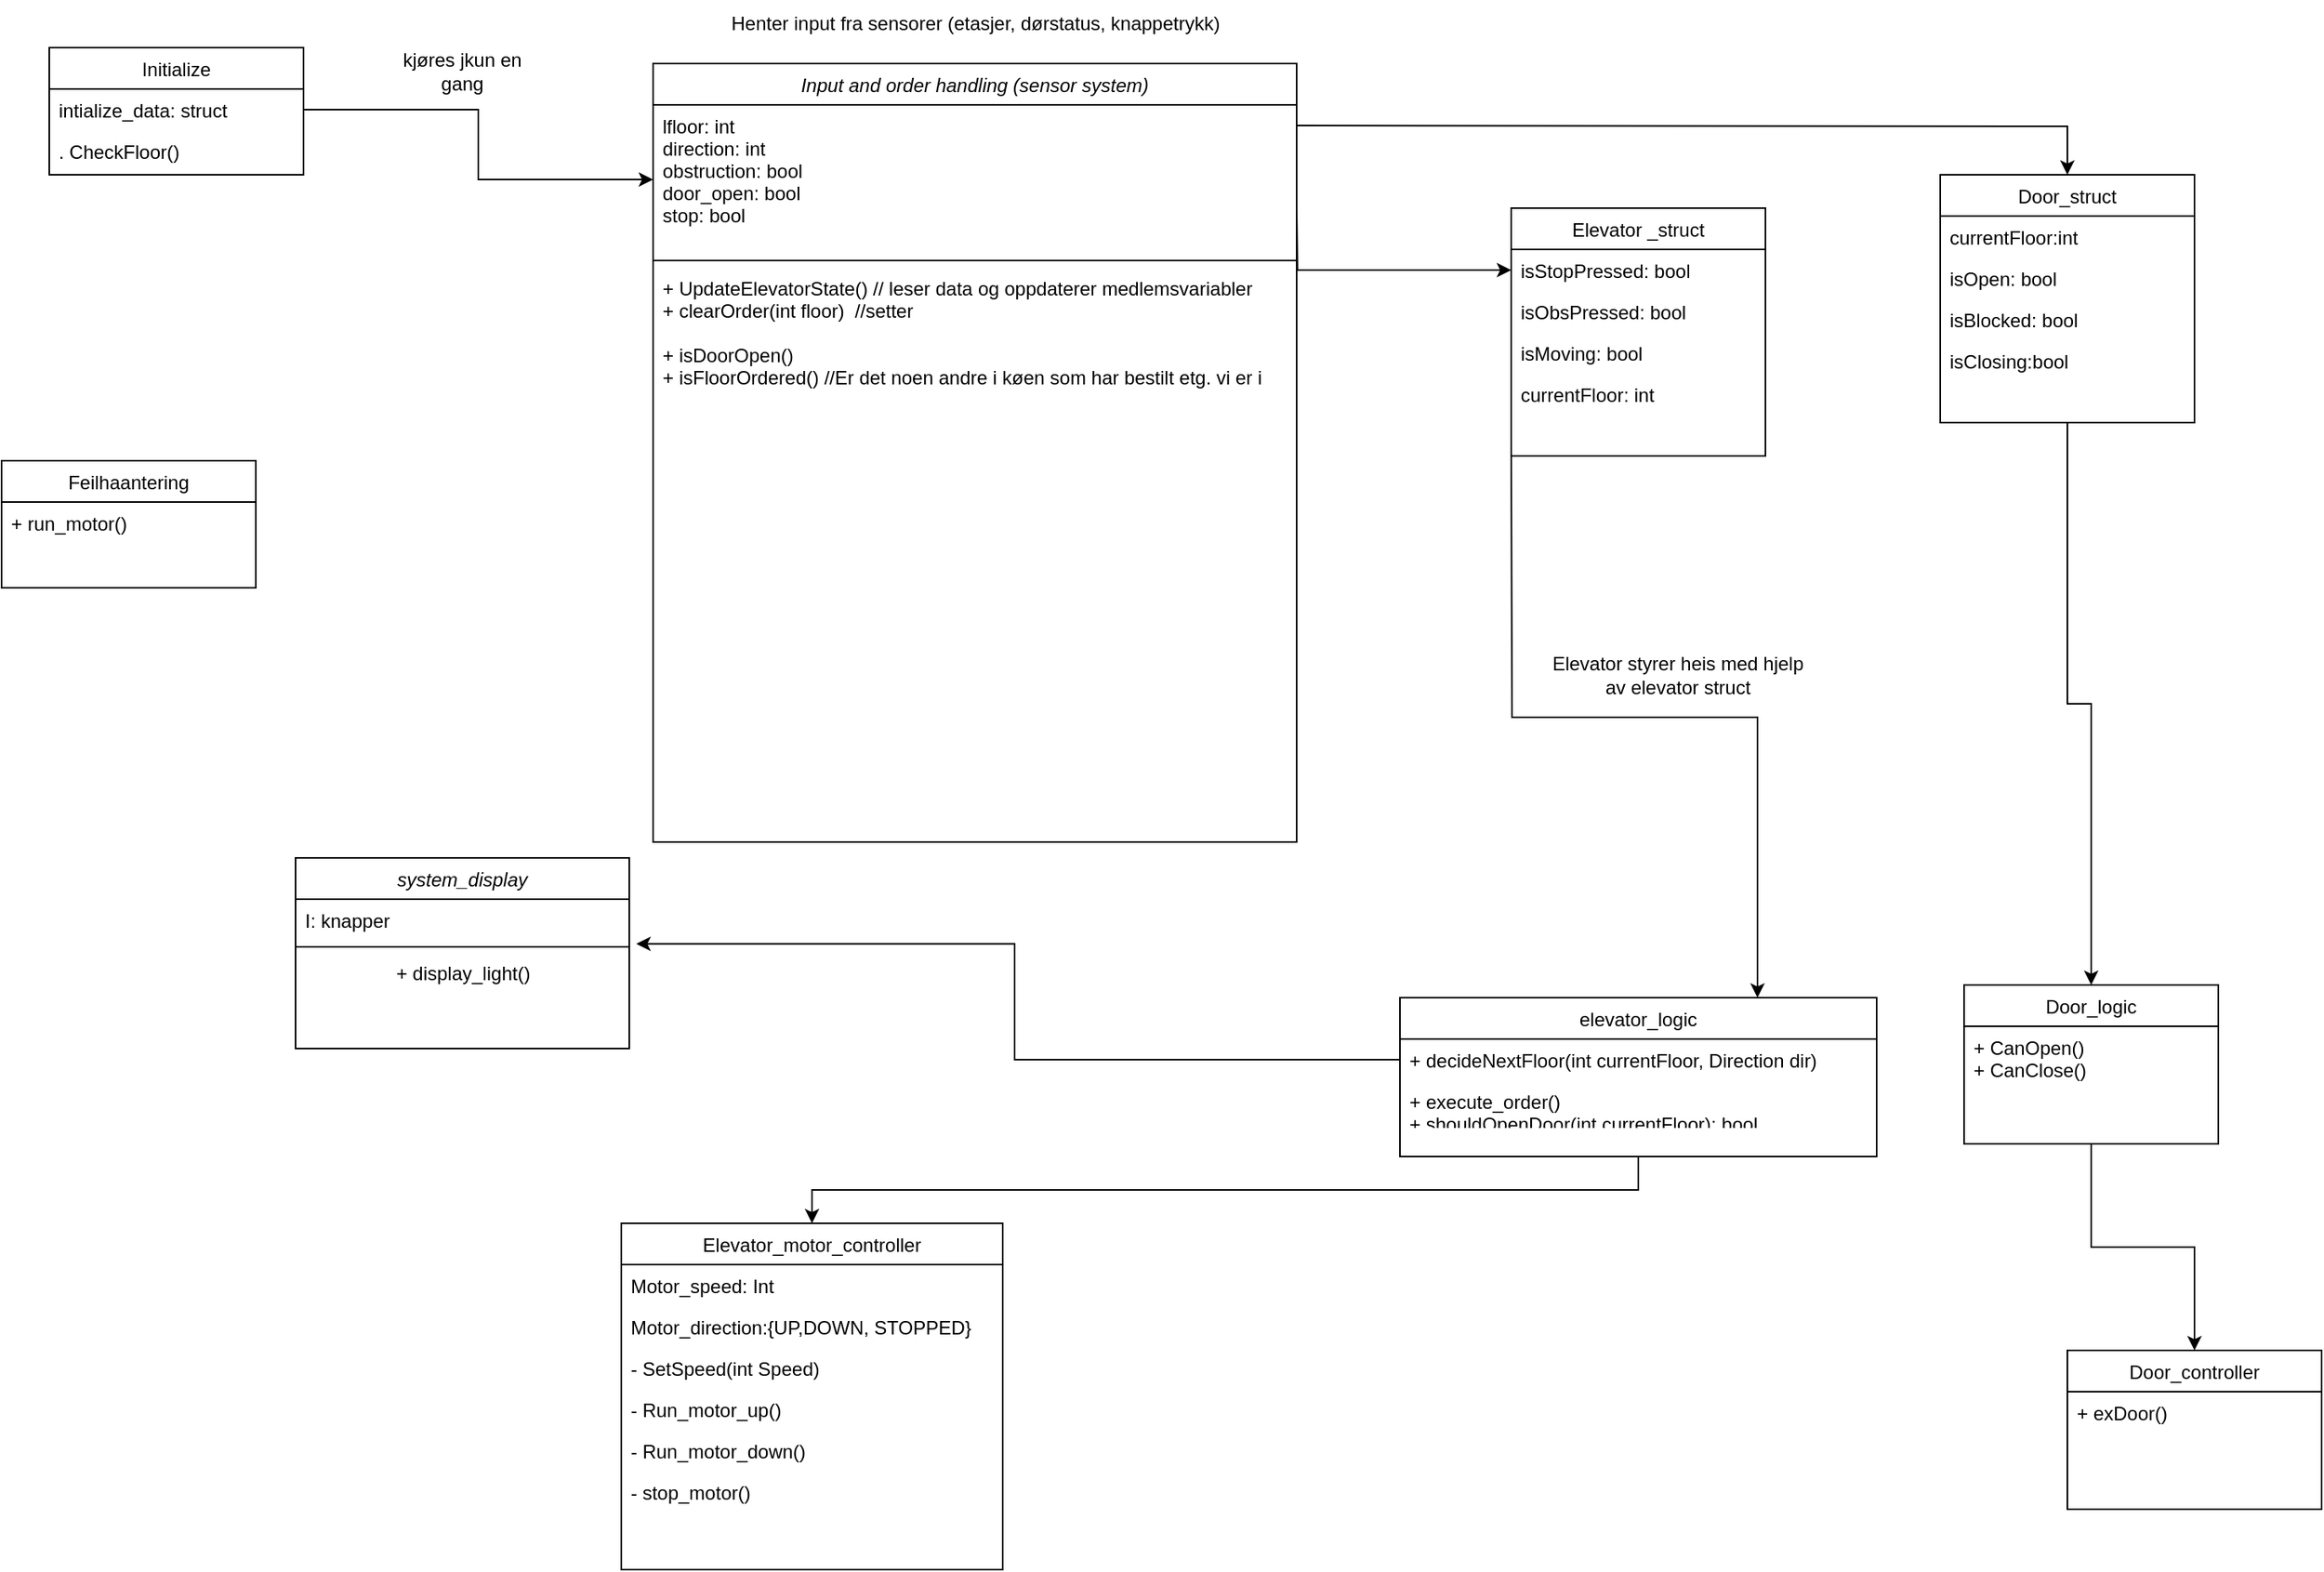 <mxfile version="26.0.15">
  <diagram id="C5RBs43oDa-KdzZeNtuy" name="Page-1">
    <mxGraphModel dx="1917" dy="2463" grid="1" gridSize="10" guides="1" tooltips="1" connect="1" arrows="1" fold="1" page="1" pageScale="1" pageWidth="1169" pageHeight="1654" math="0" shadow="0">
      <root>
        <mxCell id="WIyWlLk6GJQsqaUBKTNV-0" />
        <mxCell id="WIyWlLk6GJQsqaUBKTNV-1" parent="WIyWlLk6GJQsqaUBKTNV-0" />
        <mxCell id="zkfFHV4jXpPFQw0GAbJ--0" value="Input and order handling (sensor system)" style="swimlane;fontStyle=2;align=center;verticalAlign=top;childLayout=stackLayout;horizontal=1;startSize=26;horizontalStack=0;resizeParent=1;resizeLast=0;collapsible=1;marginBottom=0;rounded=0;shadow=0;strokeWidth=1;" parent="WIyWlLk6GJQsqaUBKTNV-1" vertex="1">
          <mxGeometry x="1100" y="30" width="405" height="490" as="geometry">
            <mxRectangle x="230" y="140" width="160" height="26" as="alternateBounds" />
          </mxGeometry>
        </mxCell>
        <mxCell id="JHd0LL-fYqbXASY_5F64-13" value="lfloor: int&#xa;direction: int &#xa;obstruction: bool &#xa;door_open: bool &#xa;stop: bool " style="text;align=left;verticalAlign=top;spacingLeft=4;spacingRight=4;overflow=hidden;rotatable=0;points=[[0,0.5],[1,0.5]];portConstraint=eastwest;" vertex="1" parent="zkfFHV4jXpPFQw0GAbJ--0">
          <mxGeometry y="26" width="405" height="94" as="geometry" />
        </mxCell>
        <mxCell id="zkfFHV4jXpPFQw0GAbJ--4" value="" style="line;html=1;strokeWidth=1;align=left;verticalAlign=middle;spacingTop=-1;spacingLeft=3;spacingRight=3;rotatable=0;labelPosition=right;points=[];portConstraint=eastwest;" parent="zkfFHV4jXpPFQw0GAbJ--0" vertex="1">
          <mxGeometry y="120" width="405" height="8" as="geometry" />
        </mxCell>
        <mxCell id="gGuGe2HGPasq8AMypkbp-23" value="+ UpdateElevatorState() // leser data og oppdaterer medlemsvariabler&#xa;+ clearOrder(int floor)  //setter&#xa;&#xa;+ isDoorOpen()&#xa;+ isFloorOrdered() //Er det noen andre i køen som har bestilt etg. vi er i &#xa; " style="text;align=left;verticalAlign=top;spacingLeft=4;spacingRight=4;overflow=hidden;rotatable=0;points=[[0,0.5],[1,0.5]];portConstraint=eastwest;rounded=0;shadow=0;html=0;" parent="zkfFHV4jXpPFQw0GAbJ--0" vertex="1">
          <mxGeometry y="128" width="405" height="132" as="geometry" />
        </mxCell>
        <mxCell id="gGuGe2HGPasq8AMypkbp-16" style="edgeStyle=orthogonalEdgeStyle;rounded=0;orthogonalLoop=1;jettySize=auto;html=1;exitX=0.5;exitY=1;exitDx=0;exitDy=0;entryX=0.5;entryY=0;entryDx=0;entryDy=0;" parent="WIyWlLk6GJQsqaUBKTNV-1" source="gGuGe2HGPasq8AMypkbp-2" target="gGuGe2HGPasq8AMypkbp-10" edge="1">
          <mxGeometry relative="1" as="geometry" />
        </mxCell>
        <mxCell id="gGuGe2HGPasq8AMypkbp-2" value="elevator_logic" style="swimlane;fontStyle=0;align=center;verticalAlign=top;childLayout=stackLayout;horizontal=1;startSize=26;horizontalStack=0;resizeParent=1;resizeLast=0;collapsible=1;marginBottom=0;rounded=0;shadow=0;strokeWidth=1;" parent="WIyWlLk6GJQsqaUBKTNV-1" vertex="1">
          <mxGeometry x="1570" y="618" width="300" height="100" as="geometry">
            <mxRectangle x="130" y="380" width="160" height="26" as="alternateBounds" />
          </mxGeometry>
        </mxCell>
        <mxCell id="gGuGe2HGPasq8AMypkbp-3" value="+ decideNextFloor(int currentFloor, Direction dir)" style="text;align=left;verticalAlign=top;spacingLeft=4;spacingRight=4;overflow=hidden;rotatable=0;points=[[0,0.5],[1,0.5]];portConstraint=eastwest;" parent="gGuGe2HGPasq8AMypkbp-2" vertex="1">
          <mxGeometry y="26" width="300" height="26" as="geometry" />
        </mxCell>
        <mxCell id="gGuGe2HGPasq8AMypkbp-4" value="+ execute_order()&#xa;+ shouldOpenDoor(int currentFloor): bool" style="text;align=left;verticalAlign=top;spacingLeft=4;spacingRight=4;overflow=hidden;rotatable=0;points=[[0,0.5],[1,0.5]];portConstraint=eastwest;rounded=0;shadow=0;html=0;" parent="gGuGe2HGPasq8AMypkbp-2" vertex="1">
          <mxGeometry y="52" width="300" height="26" as="geometry" />
        </mxCell>
        <mxCell id="gGuGe2HGPasq8AMypkbp-10" value="Elevator_motor_controller" style="swimlane;fontStyle=0;align=center;verticalAlign=top;childLayout=stackLayout;horizontal=1;startSize=26;horizontalStack=0;resizeParent=1;resizeLast=0;collapsible=1;marginBottom=0;rounded=0;shadow=0;strokeWidth=1;" parent="WIyWlLk6GJQsqaUBKTNV-1" vertex="1">
          <mxGeometry x="1080" y="760" width="240" height="218" as="geometry">
            <mxRectangle x="340" y="380" width="170" height="26" as="alternateBounds" />
          </mxGeometry>
        </mxCell>
        <mxCell id="gGuGe2HGPasq8AMypkbp-41" value="Motor_speed: Int" style="text;align=left;verticalAlign=top;spacingLeft=4;spacingRight=4;overflow=hidden;rotatable=0;points=[[0,0.5],[1,0.5]];portConstraint=eastwest;" parent="gGuGe2HGPasq8AMypkbp-10" vertex="1">
          <mxGeometry y="26" width="240" height="26" as="geometry" />
        </mxCell>
        <mxCell id="gGuGe2HGPasq8AMypkbp-40" value="Motor_direction:{UP,DOWN, STOPPED}" style="text;align=left;verticalAlign=top;spacingLeft=4;spacingRight=4;overflow=hidden;rotatable=0;points=[[0,0.5],[1,0.5]];portConstraint=eastwest;" parent="gGuGe2HGPasq8AMypkbp-10" vertex="1">
          <mxGeometry y="52" width="240" height="26" as="geometry" />
        </mxCell>
        <mxCell id="gGuGe2HGPasq8AMypkbp-42" value="- SetSpeed(int Speed)&#xa;" style="text;align=left;verticalAlign=top;spacingLeft=4;spacingRight=4;overflow=hidden;rotatable=0;points=[[0,0.5],[1,0.5]];portConstraint=eastwest;" parent="gGuGe2HGPasq8AMypkbp-10" vertex="1">
          <mxGeometry y="78" width="240" height="26" as="geometry" />
        </mxCell>
        <mxCell id="gGuGe2HGPasq8AMypkbp-15" value="- Run_motor_up()&#xa;" style="text;align=left;verticalAlign=top;spacingLeft=4;spacingRight=4;overflow=hidden;rotatable=0;points=[[0,0.5],[1,0.5]];portConstraint=eastwest;" parent="gGuGe2HGPasq8AMypkbp-10" vertex="1">
          <mxGeometry y="104" width="240" height="26" as="geometry" />
        </mxCell>
        <mxCell id="gGuGe2HGPasq8AMypkbp-43" value="- Run_motor_down()&#xa;" style="text;align=left;verticalAlign=top;spacingLeft=4;spacingRight=4;overflow=hidden;rotatable=0;points=[[0,0.5],[1,0.5]];portConstraint=eastwest;" parent="gGuGe2HGPasq8AMypkbp-10" vertex="1">
          <mxGeometry y="130" width="240" height="26" as="geometry" />
        </mxCell>
        <mxCell id="gGuGe2HGPasq8AMypkbp-11" value="- stop_motor()&#xa;" style="text;align=left;verticalAlign=top;spacingLeft=4;spacingRight=4;overflow=hidden;rotatable=0;points=[[0,0.5],[1,0.5]];portConstraint=eastwest;" parent="gGuGe2HGPasq8AMypkbp-10" vertex="1">
          <mxGeometry y="156" width="240" height="28" as="geometry" />
        </mxCell>
        <mxCell id="gGuGe2HGPasq8AMypkbp-19" value="Feilhaantering" style="swimlane;fontStyle=0;align=center;verticalAlign=top;childLayout=stackLayout;horizontal=1;startSize=26;horizontalStack=0;resizeParent=1;resizeLast=0;collapsible=1;marginBottom=0;rounded=0;shadow=0;strokeWidth=1;" parent="WIyWlLk6GJQsqaUBKTNV-1" vertex="1">
          <mxGeometry x="690" y="280" width="160" height="80" as="geometry">
            <mxRectangle x="340" y="380" width="170" height="26" as="alternateBounds" />
          </mxGeometry>
        </mxCell>
        <mxCell id="gGuGe2HGPasq8AMypkbp-20" value="+ run_motor()&#xa;" style="text;align=left;verticalAlign=top;spacingLeft=4;spacingRight=4;overflow=hidden;rotatable=0;points=[[0,0.5],[1,0.5]];portConstraint=eastwest;" parent="gGuGe2HGPasq8AMypkbp-19" vertex="1">
          <mxGeometry y="26" width="160" height="26" as="geometry" />
        </mxCell>
        <mxCell id="gGuGe2HGPasq8AMypkbp-32" value="system_display" style="swimlane;fontStyle=2;align=center;verticalAlign=top;childLayout=stackLayout;horizontal=1;startSize=26;horizontalStack=0;resizeParent=1;resizeLast=0;collapsible=1;marginBottom=0;rounded=0;shadow=0;strokeWidth=1;" parent="WIyWlLk6GJQsqaUBKTNV-1" vertex="1">
          <mxGeometry x="875" y="530" width="210" height="120" as="geometry">
            <mxRectangle x="230" y="140" width="160" height="26" as="alternateBounds" />
          </mxGeometry>
        </mxCell>
        <mxCell id="gGuGe2HGPasq8AMypkbp-33" value="I: knapper&#xa;" style="text;align=left;verticalAlign=top;spacingLeft=4;spacingRight=4;overflow=hidden;rotatable=0;points=[[0,0.5],[1,0.5]];portConstraint=eastwest;" parent="gGuGe2HGPasq8AMypkbp-32" vertex="1">
          <mxGeometry y="26" width="210" height="26" as="geometry" />
        </mxCell>
        <mxCell id="gGuGe2HGPasq8AMypkbp-34" value="" style="line;html=1;strokeWidth=1;align=left;verticalAlign=middle;spacingTop=-1;spacingLeft=3;spacingRight=3;rotatable=0;labelPosition=right;points=[];portConstraint=eastwest;" parent="gGuGe2HGPasq8AMypkbp-32" vertex="1">
          <mxGeometry y="52" width="210" height="8" as="geometry" />
        </mxCell>
        <mxCell id="JHd0LL-fYqbXASY_5F64-46" value="+ display_light()&lt;div&gt;&lt;br&gt;&lt;/div&gt;" style="text;html=1;align=center;verticalAlign=middle;resizable=0;points=[];autosize=1;strokeColor=none;fillColor=none;" vertex="1" parent="gGuGe2HGPasq8AMypkbp-32">
          <mxGeometry y="60" width="210" height="40" as="geometry" />
        </mxCell>
        <mxCell id="JHd0LL-fYqbXASY_5F64-47" style="edgeStyle=orthogonalEdgeStyle;rounded=0;orthogonalLoop=1;jettySize=auto;html=1;entryX=0.75;entryY=0;entryDx=0;entryDy=0;" edge="1" parent="WIyWlLk6GJQsqaUBKTNV-1" target="gGuGe2HGPasq8AMypkbp-2">
          <mxGeometry relative="1" as="geometry">
            <mxPoint x="1640" y="264" as="sourcePoint" />
          </mxGeometry>
        </mxCell>
        <mxCell id="JHd0LL-fYqbXASY_5F64-56" style="edgeStyle=orthogonalEdgeStyle;rounded=0;orthogonalLoop=1;jettySize=auto;html=1;exitX=0.5;exitY=1;exitDx=0;exitDy=0;entryX=0.5;entryY=0;entryDx=0;entryDy=0;" edge="1" parent="WIyWlLk6GJQsqaUBKTNV-1" source="JHd0LL-fYqbXASY_5F64-85" target="JHd0LL-fYqbXASY_5F64-52">
          <mxGeometry relative="1" as="geometry">
            <mxPoint x="2005" y="298" as="sourcePoint" />
          </mxGeometry>
        </mxCell>
        <mxCell id="JHd0LL-fYqbXASY_5F64-38" value="Initialize" style="swimlane;fontStyle=0;align=center;verticalAlign=top;childLayout=stackLayout;horizontal=1;startSize=26;horizontalStack=0;resizeParent=1;resizeLast=0;collapsible=1;marginBottom=0;rounded=0;shadow=0;strokeWidth=1;" vertex="1" parent="WIyWlLk6GJQsqaUBKTNV-1">
          <mxGeometry x="720" y="20" width="160" height="80" as="geometry">
            <mxRectangle x="340" y="380" width="170" height="26" as="alternateBounds" />
          </mxGeometry>
        </mxCell>
        <mxCell id="JHd0LL-fYqbXASY_5F64-39" value="intialize_data: struct" style="text;align=left;verticalAlign=top;spacingLeft=4;spacingRight=4;overflow=hidden;rotatable=0;points=[[0,0.5],[1,0.5]];portConstraint=eastwest;" vertex="1" parent="JHd0LL-fYqbXASY_5F64-38">
          <mxGeometry y="26" width="160" height="26" as="geometry" />
        </mxCell>
        <mxCell id="JHd0LL-fYqbXASY_5F64-40" value=". CheckFloor()" style="text;align=left;verticalAlign=top;spacingLeft=4;spacingRight=4;overflow=hidden;rotatable=0;points=[[0,0.5],[1,0.5]];portConstraint=eastwest;" vertex="1" parent="JHd0LL-fYqbXASY_5F64-38">
          <mxGeometry y="52" width="160" height="26" as="geometry" />
        </mxCell>
        <mxCell id="JHd0LL-fYqbXASY_5F64-41" style="edgeStyle=orthogonalEdgeStyle;rounded=0;orthogonalLoop=1;jettySize=auto;html=1;exitX=1;exitY=0.5;exitDx=0;exitDy=0;entryX=0;entryY=0.5;entryDx=0;entryDy=0;" edge="1" parent="WIyWlLk6GJQsqaUBKTNV-1" source="JHd0LL-fYqbXASY_5F64-39" target="JHd0LL-fYqbXASY_5F64-13">
          <mxGeometry relative="1" as="geometry" />
        </mxCell>
        <mxCell id="JHd0LL-fYqbXASY_5F64-49" value="Elevator styrer heis med hjelp av elevator struct" style="text;html=1;align=center;verticalAlign=middle;whiteSpace=wrap;rounded=0;" vertex="1" parent="WIyWlLk6GJQsqaUBKTNV-1">
          <mxGeometry x="1660" y="400" width="170" height="30" as="geometry" />
        </mxCell>
        <mxCell id="JHd0LL-fYqbXASY_5F64-50" value="kjøres jkun en gang" style="text;html=1;align=center;verticalAlign=middle;whiteSpace=wrap;rounded=0;" vertex="1" parent="WIyWlLk6GJQsqaUBKTNV-1">
          <mxGeometry x="930" y="20" width="100" height="30" as="geometry" />
        </mxCell>
        <mxCell id="JHd0LL-fYqbXASY_5F64-52" value="Door_logic" style="swimlane;fontStyle=0;align=center;verticalAlign=top;childLayout=stackLayout;horizontal=1;startSize=26;horizontalStack=0;resizeParent=1;resizeLast=0;collapsible=1;marginBottom=0;rounded=0;shadow=0;strokeWidth=1;" vertex="1" parent="WIyWlLk6GJQsqaUBKTNV-1">
          <mxGeometry x="1925" y="610" width="160" height="100" as="geometry">
            <mxRectangle x="130" y="380" width="160" height="26" as="alternateBounds" />
          </mxGeometry>
        </mxCell>
        <mxCell id="JHd0LL-fYqbXASY_5F64-53" value="+ CanOpen()&#xa;+ CanClose()" style="text;align=left;verticalAlign=top;spacingLeft=4;spacingRight=4;overflow=hidden;rotatable=0;points=[[0,0.5],[1,0.5]];portConstraint=eastwest;" vertex="1" parent="JHd0LL-fYqbXASY_5F64-52">
          <mxGeometry y="26" width="160" height="64" as="geometry" />
        </mxCell>
        <mxCell id="JHd0LL-fYqbXASY_5F64-55" style="edgeStyle=orthogonalEdgeStyle;rounded=0;orthogonalLoop=1;jettySize=auto;html=1;exitX=1;exitY=0.5;exitDx=0;exitDy=0;entryX=0.5;entryY=0;entryDx=0;entryDy=0;" edge="1" parent="WIyWlLk6GJQsqaUBKTNV-1" target="JHd0LL-fYqbXASY_5F64-85">
          <mxGeometry relative="1" as="geometry">
            <mxPoint x="1505" y="69" as="sourcePoint" />
            <mxPoint x="1900" y="100" as="targetPoint" />
          </mxGeometry>
        </mxCell>
        <mxCell id="JHd0LL-fYqbXASY_5F64-64" style="edgeStyle=orthogonalEdgeStyle;rounded=0;orthogonalLoop=1;jettySize=auto;html=1;exitX=0.5;exitY=1;exitDx=0;exitDy=0;entryX=0.5;entryY=0;entryDx=0;entryDy=0;" edge="1" parent="WIyWlLk6GJQsqaUBKTNV-1" source="JHd0LL-fYqbXASY_5F64-52" target="JHd0LL-fYqbXASY_5F64-92">
          <mxGeometry relative="1" as="geometry">
            <mxPoint x="1836.84" y="784.578" as="targetPoint" />
          </mxGeometry>
        </mxCell>
        <mxCell id="JHd0LL-fYqbXASY_5F64-67" value="Henter input fra sensorer (etasjer, dørstatus, knappetrykk)" style="text;html=1;align=center;verticalAlign=middle;whiteSpace=wrap;rounded=0;" vertex="1" parent="WIyWlLk6GJQsqaUBKTNV-1">
          <mxGeometry x="1122.5" y="-10" width="360" height="30" as="geometry" />
        </mxCell>
        <mxCell id="JHd0LL-fYqbXASY_5F64-79" value="Elevator _struct" style="swimlane;fontStyle=0;align=center;verticalAlign=top;childLayout=stackLayout;horizontal=1;startSize=26;horizontalStack=0;resizeParent=1;resizeLast=0;collapsible=1;marginBottom=0;rounded=0;shadow=0;strokeWidth=1;" vertex="1" parent="WIyWlLk6GJQsqaUBKTNV-1">
          <mxGeometry x="1640" y="121" width="160" height="156" as="geometry">
            <mxRectangle x="340" y="380" width="170" height="26" as="alternateBounds" />
          </mxGeometry>
        </mxCell>
        <mxCell id="JHd0LL-fYqbXASY_5F64-80" value="isStopPressed: bool" style="text;align=left;verticalAlign=top;spacingLeft=4;spacingRight=4;overflow=hidden;rotatable=0;points=[[0,0.5],[1,0.5]];portConstraint=eastwest;" vertex="1" parent="JHd0LL-fYqbXASY_5F64-79">
          <mxGeometry y="26" width="160" height="26" as="geometry" />
        </mxCell>
        <mxCell id="JHd0LL-fYqbXASY_5F64-81" value="isObsPressed: bool" style="text;align=left;verticalAlign=top;spacingLeft=4;spacingRight=4;overflow=hidden;rotatable=0;points=[[0,0.5],[1,0.5]];portConstraint=eastwest;" vertex="1" parent="JHd0LL-fYqbXASY_5F64-79">
          <mxGeometry y="52" width="160" height="26" as="geometry" />
        </mxCell>
        <mxCell id="JHd0LL-fYqbXASY_5F64-82" value="isMoving: bool " style="text;align=left;verticalAlign=top;spacingLeft=4;spacingRight=4;overflow=hidden;rotatable=0;points=[[0,0.5],[1,0.5]];portConstraint=eastwest;" vertex="1" parent="JHd0LL-fYqbXASY_5F64-79">
          <mxGeometry y="78" width="160" height="26" as="geometry" />
        </mxCell>
        <mxCell id="JHd0LL-fYqbXASY_5F64-83" value="currentFloor: int" style="text;align=left;verticalAlign=top;spacingLeft=4;spacingRight=4;overflow=hidden;rotatable=0;points=[[0,0.5],[1,0.5]];portConstraint=eastwest;" vertex="1" parent="JHd0LL-fYqbXASY_5F64-79">
          <mxGeometry y="104" width="160" height="26" as="geometry" />
        </mxCell>
        <mxCell id="JHd0LL-fYqbXASY_5F64-85" value="Door_struct" style="swimlane;fontStyle=0;align=center;verticalAlign=top;childLayout=stackLayout;horizontal=1;startSize=26;horizontalStack=0;resizeParent=1;resizeLast=0;collapsible=1;marginBottom=0;rounded=0;shadow=0;strokeWidth=1;" vertex="1" parent="WIyWlLk6GJQsqaUBKTNV-1">
          <mxGeometry x="1910" y="100" width="160" height="156" as="geometry">
            <mxRectangle x="340" y="380" width="170" height="26" as="alternateBounds" />
          </mxGeometry>
        </mxCell>
        <mxCell id="JHd0LL-fYqbXASY_5F64-86" value="currentFloor:int" style="text;align=left;verticalAlign=top;spacingLeft=4;spacingRight=4;overflow=hidden;rotatable=0;points=[[0,0.5],[1,0.5]];portConstraint=eastwest;" vertex="1" parent="JHd0LL-fYqbXASY_5F64-85">
          <mxGeometry y="26" width="160" height="26" as="geometry" />
        </mxCell>
        <mxCell id="JHd0LL-fYqbXASY_5F64-87" value="isOpen: bool" style="text;align=left;verticalAlign=top;spacingLeft=4;spacingRight=4;overflow=hidden;rotatable=0;points=[[0,0.5],[1,0.5]];portConstraint=eastwest;" vertex="1" parent="JHd0LL-fYqbXASY_5F64-85">
          <mxGeometry y="52" width="160" height="26" as="geometry" />
        </mxCell>
        <mxCell id="JHd0LL-fYqbXASY_5F64-88" value="isBlocked: bool " style="text;align=left;verticalAlign=top;spacingLeft=4;spacingRight=4;overflow=hidden;rotatable=0;points=[[0,0.5],[1,0.5]];portConstraint=eastwest;" vertex="1" parent="JHd0LL-fYqbXASY_5F64-85">
          <mxGeometry y="78" width="160" height="26" as="geometry" />
        </mxCell>
        <mxCell id="JHd0LL-fYqbXASY_5F64-89" value="isClosing:bool" style="text;align=left;verticalAlign=top;spacingLeft=4;spacingRight=4;overflow=hidden;rotatable=0;points=[[0,0.5],[1,0.5]];portConstraint=eastwest;" vertex="1" parent="JHd0LL-fYqbXASY_5F64-85">
          <mxGeometry y="104" width="160" height="26" as="geometry" />
        </mxCell>
        <mxCell id="JHd0LL-fYqbXASY_5F64-91" style="edgeStyle=orthogonalEdgeStyle;rounded=0;orthogonalLoop=1;jettySize=auto;html=1;exitX=1;exitY=0.5;exitDx=0;exitDy=0;entryX=0;entryY=0.5;entryDx=0;entryDy=0;" edge="1" parent="WIyWlLk6GJQsqaUBKTNV-1" target="JHd0LL-fYqbXASY_5F64-80">
          <mxGeometry relative="1" as="geometry">
            <mxPoint x="1505" y="121" as="sourcePoint" />
          </mxGeometry>
        </mxCell>
        <mxCell id="JHd0LL-fYqbXASY_5F64-92" value="Door_controller" style="swimlane;fontStyle=0;align=center;verticalAlign=top;childLayout=stackLayout;horizontal=1;startSize=26;horizontalStack=0;resizeParent=1;resizeLast=0;collapsible=1;marginBottom=0;rounded=0;shadow=0;strokeWidth=1;" vertex="1" parent="WIyWlLk6GJQsqaUBKTNV-1">
          <mxGeometry x="1990" y="840" width="160" height="100" as="geometry">
            <mxRectangle x="130" y="380" width="160" height="26" as="alternateBounds" />
          </mxGeometry>
        </mxCell>
        <mxCell id="JHd0LL-fYqbXASY_5F64-93" value="+ exDoor()" style="text;align=left;verticalAlign=top;spacingLeft=4;spacingRight=4;overflow=hidden;rotatable=0;points=[[0,0.5],[1,0.5]];portConstraint=eastwest;" vertex="1" parent="JHd0LL-fYqbXASY_5F64-92">
          <mxGeometry y="26" width="160" height="26" as="geometry" />
        </mxCell>
        <mxCell id="JHd0LL-fYqbXASY_5F64-96" style="edgeStyle=orthogonalEdgeStyle;rounded=0;orthogonalLoop=1;jettySize=auto;html=1;exitX=0;exitY=0.5;exitDx=0;exitDy=0;entryX=1.021;entryY=1.081;entryDx=0;entryDy=0;entryPerimeter=0;" edge="1" parent="WIyWlLk6GJQsqaUBKTNV-1" source="gGuGe2HGPasq8AMypkbp-3" target="gGuGe2HGPasq8AMypkbp-33">
          <mxGeometry relative="1" as="geometry" />
        </mxCell>
      </root>
    </mxGraphModel>
  </diagram>
</mxfile>
